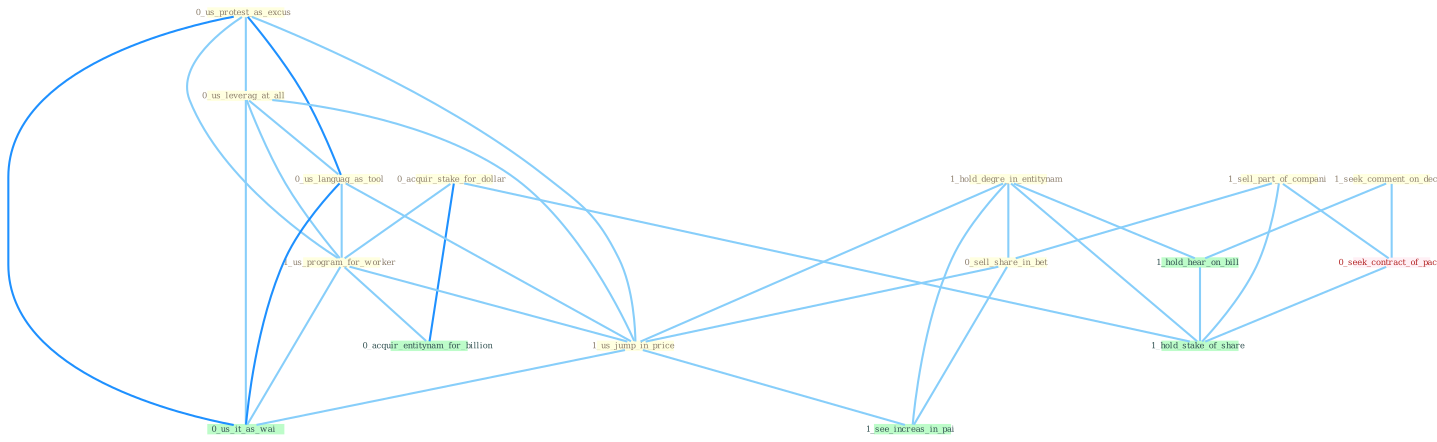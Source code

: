 Graph G{ 
    node
    [shape=polygon,style=filled,width=.5,height=.06,color="#BDFCC9",fixedsize=true,fontsize=4,
    fontcolor="#2f4f4f"];
    {node
    [color="#ffffe0", fontcolor="#8b7d6b"] "0_us_protest_as_excus " "1_hold_degre_in_entitynam " "0_acquir_stake_for_dollar " "1_sell_part_of_compani " "0_us_leverag_at_all " "1_seek_comment_on_decis " "0_us_languag_as_tool " "0_sell_share_in_bet " "1_us_program_for_worker " "1_us_jump_in_price "}
{node [color="#fff0f5", fontcolor="#b22222"] "0_seek_contract_of_pact "}
edge [color="#B0E2FF"];

	"0_us_protest_as_excus " -- "0_us_leverag_at_all " [w="1", color="#87cefa" ];
	"0_us_protest_as_excus " -- "0_us_languag_as_tool " [w="2", color="#1e90ff" , len=0.8];
	"0_us_protest_as_excus " -- "1_us_program_for_worker " [w="1", color="#87cefa" ];
	"0_us_protest_as_excus " -- "1_us_jump_in_price " [w="1", color="#87cefa" ];
	"0_us_protest_as_excus " -- "0_us_it_as_wai " [w="2", color="#1e90ff" , len=0.8];
	"1_hold_degre_in_entitynam " -- "0_sell_share_in_bet " [w="1", color="#87cefa" ];
	"1_hold_degre_in_entitynam " -- "1_us_jump_in_price " [w="1", color="#87cefa" ];
	"1_hold_degre_in_entitynam " -- "1_see_increas_in_pai " [w="1", color="#87cefa" ];
	"1_hold_degre_in_entitynam " -- "1_hold_hear_on_bill " [w="1", color="#87cefa" ];
	"1_hold_degre_in_entitynam " -- "1_hold_stake_of_share " [w="1", color="#87cefa" ];
	"0_acquir_stake_for_dollar " -- "1_us_program_for_worker " [w="1", color="#87cefa" ];
	"0_acquir_stake_for_dollar " -- "0_acquir_entitynam_for_billion " [w="2", color="#1e90ff" , len=0.8];
	"0_acquir_stake_for_dollar " -- "1_hold_stake_of_share " [w="1", color="#87cefa" ];
	"1_sell_part_of_compani " -- "0_sell_share_in_bet " [w="1", color="#87cefa" ];
	"1_sell_part_of_compani " -- "0_seek_contract_of_pact " [w="1", color="#87cefa" ];
	"1_sell_part_of_compani " -- "1_hold_stake_of_share " [w="1", color="#87cefa" ];
	"0_us_leverag_at_all " -- "0_us_languag_as_tool " [w="1", color="#87cefa" ];
	"0_us_leverag_at_all " -- "1_us_program_for_worker " [w="1", color="#87cefa" ];
	"0_us_leverag_at_all " -- "1_us_jump_in_price " [w="1", color="#87cefa" ];
	"0_us_leverag_at_all " -- "0_us_it_as_wai " [w="1", color="#87cefa" ];
	"1_seek_comment_on_decis " -- "0_seek_contract_of_pact " [w="1", color="#87cefa" ];
	"1_seek_comment_on_decis " -- "1_hold_hear_on_bill " [w="1", color="#87cefa" ];
	"0_us_languag_as_tool " -- "1_us_program_for_worker " [w="1", color="#87cefa" ];
	"0_us_languag_as_tool " -- "1_us_jump_in_price " [w="1", color="#87cefa" ];
	"0_us_languag_as_tool " -- "0_us_it_as_wai " [w="2", color="#1e90ff" , len=0.8];
	"0_sell_share_in_bet " -- "1_us_jump_in_price " [w="1", color="#87cefa" ];
	"0_sell_share_in_bet " -- "1_see_increas_in_pai " [w="1", color="#87cefa" ];
	"1_us_program_for_worker " -- "1_us_jump_in_price " [w="1", color="#87cefa" ];
	"1_us_program_for_worker " -- "0_us_it_as_wai " [w="1", color="#87cefa" ];
	"1_us_program_for_worker " -- "0_acquir_entitynam_for_billion " [w="1", color="#87cefa" ];
	"1_us_jump_in_price " -- "0_us_it_as_wai " [w="1", color="#87cefa" ];
	"1_us_jump_in_price " -- "1_see_increas_in_pai " [w="1", color="#87cefa" ];
	"0_seek_contract_of_pact " -- "1_hold_stake_of_share " [w="1", color="#87cefa" ];
	"1_hold_hear_on_bill " -- "1_hold_stake_of_share " [w="1", color="#87cefa" ];
}